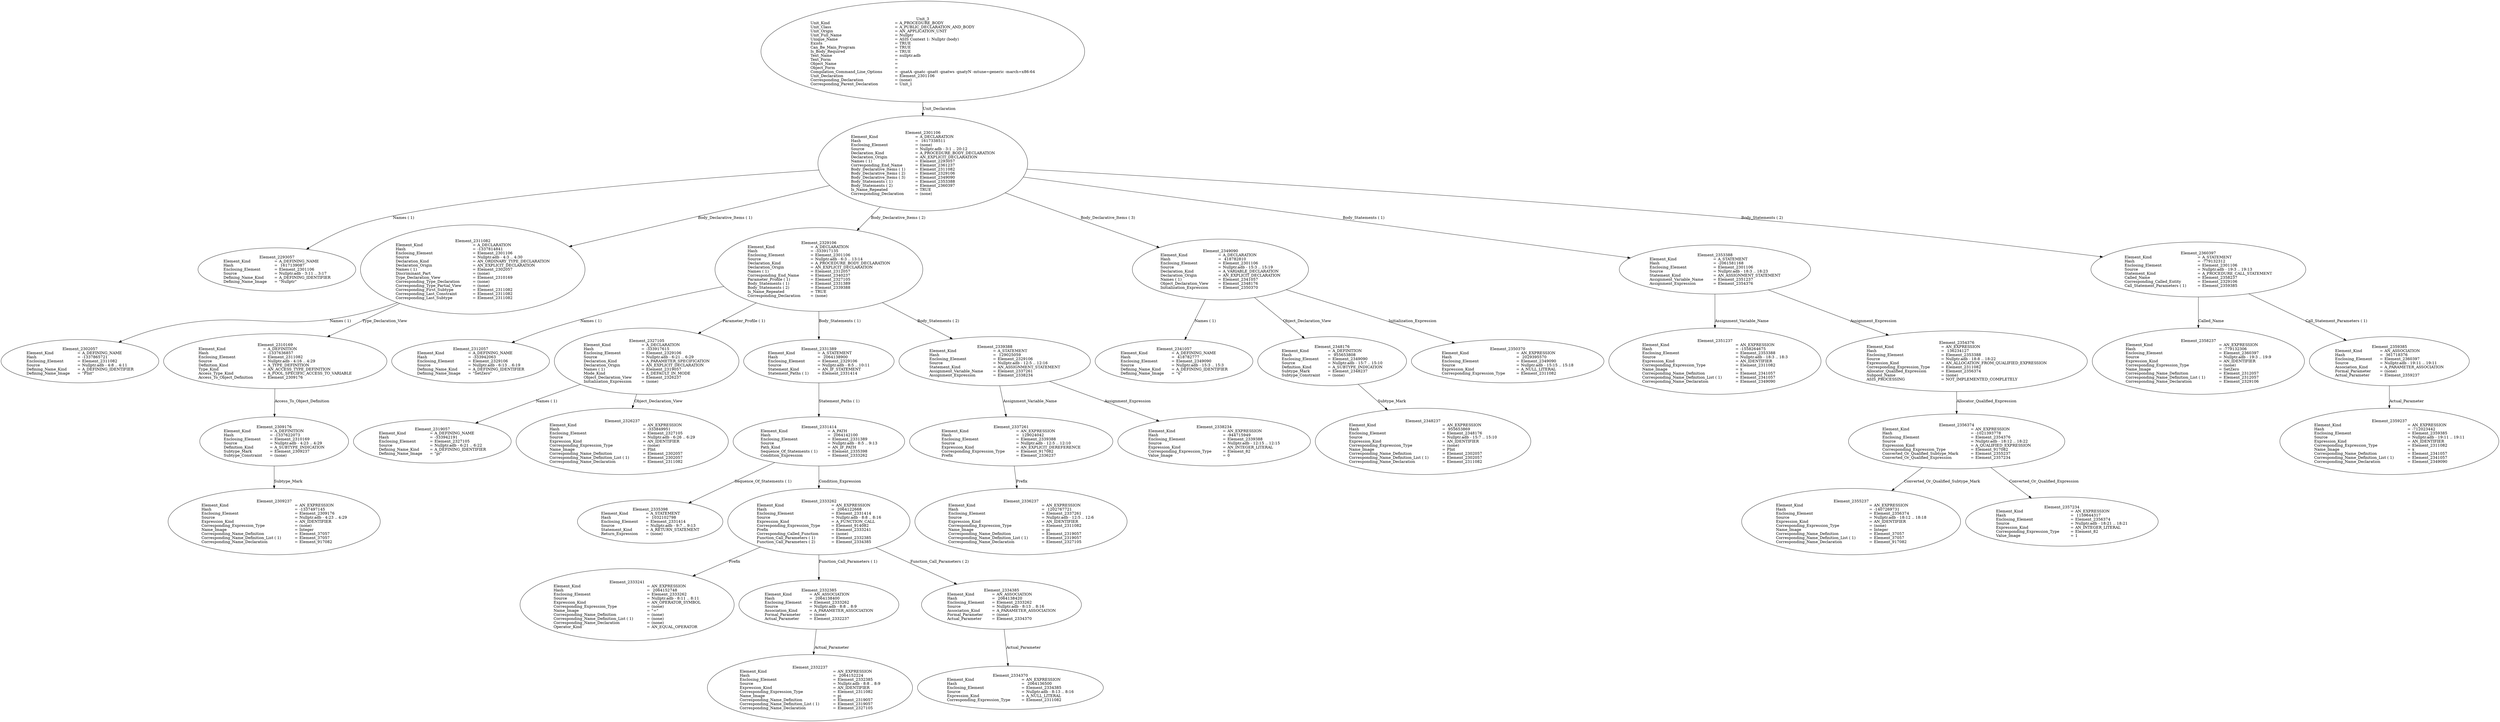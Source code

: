 digraph "nullptr.adt" {
  Unit_3 -> Element_2301106
      [ label=Unit_Declaration ];
  Unit_3
      [ label=<<TABLE BORDER="0" CELLBORDER="0" CELLSPACING="0" CELLPADDING="0"> 
          <TR><TD COLSPAN="3">Unit_3</TD></TR>
          <TR><TD ALIGN="LEFT">Unit_Kind   </TD><TD> = </TD><TD ALIGN="LEFT">A_PROCEDURE_BODY</TD></TR>
          <TR><TD ALIGN="LEFT">Unit_Class   </TD><TD> = </TD><TD ALIGN="LEFT">A_PUBLIC_DECLARATION_AND_BODY</TD></TR>
          <TR><TD ALIGN="LEFT">Unit_Origin   </TD><TD> = </TD><TD ALIGN="LEFT">AN_APPLICATION_UNIT</TD></TR>
          <TR><TD ALIGN="LEFT">Unit_Full_Name    </TD><TD> = </TD><TD ALIGN="LEFT">Nullptr</TD></TR>
          <TR><TD ALIGN="LEFT">Unique_Name   </TD><TD> = </TD><TD ALIGN="LEFT">ASIS Context 1: Nullptr (body)</TD></TR>
          <TR><TD ALIGN="LEFT">Exists  </TD><TD> = </TD><TD ALIGN="LEFT">TRUE</TD></TR>
          <TR><TD ALIGN="LEFT">Can_Be_Main_Program     </TD><TD> = </TD><TD ALIGN="LEFT">TRUE</TD></TR>
          <TR><TD ALIGN="LEFT">Is_Body_Required     </TD><TD> = </TD><TD ALIGN="LEFT">TRUE</TD></TR>
          <TR><TD ALIGN="LEFT">Text_Name   </TD><TD> = </TD><TD ALIGN="LEFT">nullptr.adb</TD></TR>
          <TR><TD ALIGN="LEFT">Text_Form   </TD><TD> = </TD><TD ALIGN="LEFT"></TD></TR>
          <TR><TD ALIGN="LEFT">Object_Name   </TD><TD> = </TD><TD ALIGN="LEFT"></TD></TR>
          <TR><TD ALIGN="LEFT">Object_Form   </TD><TD> = </TD><TD ALIGN="LEFT"></TD></TR>
          <TR><TD ALIGN="LEFT">Compilation_Command_Line_Options         </TD><TD> = </TD><TD ALIGN="LEFT">-gnatA -gnatc -gnatt -gnatws -gnatyN -mtune=generic -march=x86-64</TD></TR>
          <TR><TD ALIGN="LEFT">Unit_Declaration     </TD><TD> = </TD><TD ALIGN="LEFT">Element_2301106</TD></TR>
          <TR><TD ALIGN="LEFT">Corresponding_Declaration       </TD><TD> = </TD><TD ALIGN="LEFT">(none)</TD></TR>
          <TR><TD ALIGN="LEFT">Corresponding_Parent_Declaration         </TD><TD> = </TD><TD ALIGN="LEFT">Unit_1</TD></TR>
          </TABLE>> ];
  Element_2301106 -> Element_2293057
      [ label="Names ( 1)" ];
  Element_2301106 -> Element_2311082
      [ label="Body_Declarative_Items ( 1)" ];
  Element_2301106 -> Element_2329106
      [ label="Body_Declarative_Items ( 2)" ];
  Element_2301106 -> Element_2349090
      [ label="Body_Declarative_Items ( 3)" ];
  Element_2301106 -> Element_2353388
      [ label="Body_Statements ( 1)" ];
  Element_2301106 -> Element_2360397
      [ label="Body_Statements ( 2)" ];
  Element_2301106
      [ label=<<TABLE BORDER="0" CELLBORDER="0" CELLSPACING="0" CELLPADDING="0"> 
          <TR><TD COLSPAN="3">Element_2301106</TD></TR>
          <TR><TD ALIGN="LEFT">Element_Kind    </TD><TD> = </TD><TD ALIGN="LEFT">A_DECLARATION</TD></TR>
          <TR><TD ALIGN="LEFT">Hash  </TD><TD> = </TD><TD ALIGN="LEFT"> 1617338511</TD></TR>
          <TR><TD ALIGN="LEFT">Enclosing_Element     </TD><TD> = </TD><TD ALIGN="LEFT">(none)</TD></TR>
          <TR><TD ALIGN="LEFT">Source  </TD><TD> = </TD><TD ALIGN="LEFT">Nullptr.adb - 3:1 .. 20:12</TD></TR>
          <TR><TD ALIGN="LEFT">Declaration_Kind     </TD><TD> = </TD><TD ALIGN="LEFT">A_PROCEDURE_BODY_DECLARATION</TD></TR>
          <TR><TD ALIGN="LEFT">Declaration_Origin     </TD><TD> = </TD><TD ALIGN="LEFT">AN_EXPLICIT_DECLARATION</TD></TR>
          <TR><TD ALIGN="LEFT">Names ( 1)   </TD><TD> = </TD><TD ALIGN="LEFT">Element_2293057</TD></TR>
          <TR><TD ALIGN="LEFT">Corresponding_End_Name      </TD><TD> = </TD><TD ALIGN="LEFT">Element_2361237</TD></TR>
          <TR><TD ALIGN="LEFT">Body_Declarative_Items ( 1)       </TD><TD> = </TD><TD ALIGN="LEFT">Element_2311082</TD></TR>
          <TR><TD ALIGN="LEFT">Body_Declarative_Items ( 2)       </TD><TD> = </TD><TD ALIGN="LEFT">Element_2329106</TD></TR>
          <TR><TD ALIGN="LEFT">Body_Declarative_Items ( 3)       </TD><TD> = </TD><TD ALIGN="LEFT">Element_2349090</TD></TR>
          <TR><TD ALIGN="LEFT">Body_Statements ( 1)      </TD><TD> = </TD><TD ALIGN="LEFT">Element_2353388</TD></TR>
          <TR><TD ALIGN="LEFT">Body_Statements ( 2)      </TD><TD> = </TD><TD ALIGN="LEFT">Element_2360397</TD></TR>
          <TR><TD ALIGN="LEFT">Is_Name_Repeated     </TD><TD> = </TD><TD ALIGN="LEFT">TRUE</TD></TR>
          <TR><TD ALIGN="LEFT">Corresponding_Declaration       </TD><TD> = </TD><TD ALIGN="LEFT">(none)</TD></TR>
          </TABLE>> ];
  Element_2293057
      [ label=<<TABLE BORDER="0" CELLBORDER="0" CELLSPACING="0" CELLPADDING="0"> 
          <TR><TD COLSPAN="3">Element_2293057</TD></TR>
          <TR><TD ALIGN="LEFT">Element_Kind    </TD><TD> = </TD><TD ALIGN="LEFT">A_DEFINING_NAME</TD></TR>
          <TR><TD ALIGN="LEFT">Hash  </TD><TD> = </TD><TD ALIGN="LEFT"> 1617139087</TD></TR>
          <TR><TD ALIGN="LEFT">Enclosing_Element     </TD><TD> = </TD><TD ALIGN="LEFT">Element_2301106</TD></TR>
          <TR><TD ALIGN="LEFT">Source  </TD><TD> = </TD><TD ALIGN="LEFT">Nullptr.adb - 3:11 .. 3:17</TD></TR>
          <TR><TD ALIGN="LEFT">Defining_Name_Kind     </TD><TD> = </TD><TD ALIGN="LEFT">A_DEFINING_IDENTIFIER</TD></TR>
          <TR><TD ALIGN="LEFT">Defining_Name_Image     </TD><TD> = </TD><TD ALIGN="LEFT">"Nullptr"</TD></TR>
          </TABLE>> ];
  Element_2311082 -> Element_2302057
      [ label="Names ( 1)" ];
  Element_2311082 -> Element_2310169
      [ label=Type_Declaration_View ];
  Element_2311082
      [ label=<<TABLE BORDER="0" CELLBORDER="0" CELLSPACING="0" CELLPADDING="0"> 
          <TR><TD COLSPAN="3">Element_2311082</TD></TR>
          <TR><TD ALIGN="LEFT">Element_Kind    </TD><TD> = </TD><TD ALIGN="LEFT">A_DECLARATION</TD></TR>
          <TR><TD ALIGN="LEFT">Hash  </TD><TD> = </TD><TD ALIGN="LEFT">-1337814841</TD></TR>
          <TR><TD ALIGN="LEFT">Enclosing_Element     </TD><TD> = </TD><TD ALIGN="LEFT">Element_2301106</TD></TR>
          <TR><TD ALIGN="LEFT">Source  </TD><TD> = </TD><TD ALIGN="LEFT">Nullptr.adb - 4:3 .. 4:30</TD></TR>
          <TR><TD ALIGN="LEFT">Declaration_Kind     </TD><TD> = </TD><TD ALIGN="LEFT">AN_ORDINARY_TYPE_DECLARATION</TD></TR>
          <TR><TD ALIGN="LEFT">Declaration_Origin     </TD><TD> = </TD><TD ALIGN="LEFT">AN_EXPLICIT_DECLARATION</TD></TR>
          <TR><TD ALIGN="LEFT">Names ( 1)   </TD><TD> = </TD><TD ALIGN="LEFT">Element_2302057</TD></TR>
          <TR><TD ALIGN="LEFT">Discriminant_Part     </TD><TD> = </TD><TD ALIGN="LEFT">(none)</TD></TR>
          <TR><TD ALIGN="LEFT">Type_Declaration_View      </TD><TD> = </TD><TD ALIGN="LEFT">Element_2310169</TD></TR>
          <TR><TD ALIGN="LEFT">Corresponding_Type_Declaration        </TD><TD> = </TD><TD ALIGN="LEFT">(none)</TD></TR>
          <TR><TD ALIGN="LEFT">Corresponding_Type_Partial_View        </TD><TD> = </TD><TD ALIGN="LEFT">(none)</TD></TR>
          <TR><TD ALIGN="LEFT">Corresponding_First_Subtype       </TD><TD> = </TD><TD ALIGN="LEFT">Element_2311082</TD></TR>
          <TR><TD ALIGN="LEFT">Corresponding_Last_Constraint        </TD><TD> = </TD><TD ALIGN="LEFT">Element_2311082</TD></TR>
          <TR><TD ALIGN="LEFT">Corresponding_Last_Subtype       </TD><TD> = </TD><TD ALIGN="LEFT">Element_2311082</TD></TR>
          </TABLE>> ];
  Element_2302057
      [ label=<<TABLE BORDER="0" CELLBORDER="0" CELLSPACING="0" CELLPADDING="0"> 
          <TR><TD COLSPAN="3">Element_2302057</TD></TR>
          <TR><TD ALIGN="LEFT">Element_Kind    </TD><TD> = </TD><TD ALIGN="LEFT">A_DEFINING_NAME</TD></TR>
          <TR><TD ALIGN="LEFT">Hash  </TD><TD> = </TD><TD ALIGN="LEFT">-1337865721</TD></TR>
          <TR><TD ALIGN="LEFT">Enclosing_Element     </TD><TD> = </TD><TD ALIGN="LEFT">Element_2311082</TD></TR>
          <TR><TD ALIGN="LEFT">Source  </TD><TD> = </TD><TD ALIGN="LEFT">Nullptr.adb - 4:8 .. 4:11</TD></TR>
          <TR><TD ALIGN="LEFT">Defining_Name_Kind     </TD><TD> = </TD><TD ALIGN="LEFT">A_DEFINING_IDENTIFIER</TD></TR>
          <TR><TD ALIGN="LEFT">Defining_Name_Image     </TD><TD> = </TD><TD ALIGN="LEFT">"PInt"</TD></TR>
          </TABLE>> ];
  Element_2310169 -> Element_2309176
      [ label=Access_To_Object_Definition ];
  Element_2310169
      [ label=<<TABLE BORDER="0" CELLBORDER="0" CELLSPACING="0" CELLPADDING="0"> 
          <TR><TD COLSPAN="3">Element_2310169</TD></TR>
          <TR><TD ALIGN="LEFT">Element_Kind    </TD><TD> = </TD><TD ALIGN="LEFT">A_DEFINITION</TD></TR>
          <TR><TD ALIGN="LEFT">Hash  </TD><TD> = </TD><TD ALIGN="LEFT">-1337636857</TD></TR>
          <TR><TD ALIGN="LEFT">Enclosing_Element     </TD><TD> = </TD><TD ALIGN="LEFT">Element_2311082</TD></TR>
          <TR><TD ALIGN="LEFT">Source  </TD><TD> = </TD><TD ALIGN="LEFT">Nullptr.adb - 4:16 .. 4:29</TD></TR>
          <TR><TD ALIGN="LEFT">Definition_Kind    </TD><TD> = </TD><TD ALIGN="LEFT">A_TYPE_DEFINITION</TD></TR>
          <TR><TD ALIGN="LEFT">Type_Kind   </TD><TD> = </TD><TD ALIGN="LEFT">AN_ACCESS_TYPE_DEFINITION</TD></TR>
          <TR><TD ALIGN="LEFT">Access_Type_Kind     </TD><TD> = </TD><TD ALIGN="LEFT">A_POOL_SPECIFIC_ACCESS_TO_VARIABLE</TD></TR>
          <TR><TD ALIGN="LEFT">Access_To_Object_Definition       </TD><TD> = </TD><TD ALIGN="LEFT">Element_2309176</TD></TR>
          </TABLE>> ];
  Element_2309176 -> Element_2309237
      [ label=Subtype_Mark ];
  Element_2309176
      [ label=<<TABLE BORDER="0" CELLBORDER="0" CELLSPACING="0" CELLPADDING="0"> 
          <TR><TD COLSPAN="3">Element_2309176</TD></TR>
          <TR><TD ALIGN="LEFT">Element_Kind    </TD><TD> = </TD><TD ALIGN="LEFT">A_DEFINITION</TD></TR>
          <TR><TD ALIGN="LEFT">Hash  </TD><TD> = </TD><TD ALIGN="LEFT">-1337622073</TD></TR>
          <TR><TD ALIGN="LEFT">Enclosing_Element     </TD><TD> = </TD><TD ALIGN="LEFT">Element_2310169</TD></TR>
          <TR><TD ALIGN="LEFT">Source  </TD><TD> = </TD><TD ALIGN="LEFT">Nullptr.adb - 4:23 .. 4:29</TD></TR>
          <TR><TD ALIGN="LEFT">Definition_Kind    </TD><TD> = </TD><TD ALIGN="LEFT">A_SUBTYPE_INDICATION</TD></TR>
          <TR><TD ALIGN="LEFT">Subtype_Mark    </TD><TD> = </TD><TD ALIGN="LEFT">Element_2309237</TD></TR>
          <TR><TD ALIGN="LEFT">Subtype_Constraint     </TD><TD> = </TD><TD ALIGN="LEFT">(none)</TD></TR>
          </TABLE>> ];
  Element_2309237
      [ label=<<TABLE BORDER="0" CELLBORDER="0" CELLSPACING="0" CELLPADDING="0"> 
          <TR><TD COLSPAN="3">Element_2309237</TD></TR>
          <TR><TD ALIGN="LEFT">Element_Kind    </TD><TD> = </TD><TD ALIGN="LEFT">AN_EXPRESSION</TD></TR>
          <TR><TD ALIGN="LEFT">Hash  </TD><TD> = </TD><TD ALIGN="LEFT">-1337497145</TD></TR>
          <TR><TD ALIGN="LEFT">Enclosing_Element     </TD><TD> = </TD><TD ALIGN="LEFT">Element_2309176</TD></TR>
          <TR><TD ALIGN="LEFT">Source  </TD><TD> = </TD><TD ALIGN="LEFT">Nullptr.adb - 4:23 .. 4:29</TD></TR>
          <TR><TD ALIGN="LEFT">Expression_Kind    </TD><TD> = </TD><TD ALIGN="LEFT">AN_IDENTIFIER</TD></TR>
          <TR><TD ALIGN="LEFT">Corresponding_Expression_Type        </TD><TD> = </TD><TD ALIGN="LEFT">(none)</TD></TR>
          <TR><TD ALIGN="LEFT">Name_Image   </TD><TD> = </TD><TD ALIGN="LEFT">Integer</TD></TR>
          <TR><TD ALIGN="LEFT">Corresponding_Name_Definition        </TD><TD> = </TD><TD ALIGN="LEFT">Element_37057</TD></TR>
          <TR><TD ALIGN="LEFT">Corresponding_Name_Definition_List ( 1)          </TD><TD> = </TD><TD ALIGN="LEFT">Element_37057</TD></TR>
          <TR><TD ALIGN="LEFT">Corresponding_Name_Declaration        </TD><TD> = </TD><TD ALIGN="LEFT">Element_917082</TD></TR>
          </TABLE>> ];
  Element_2329106 -> Element_2312057
      [ label="Names ( 1)" ];
  Element_2329106 -> Element_2327105
      [ label="Parameter_Profile ( 1)" ];
  Element_2329106 -> Element_2331389
      [ label="Body_Statements ( 1)" ];
  Element_2329106 -> Element_2339388
      [ label="Body_Statements ( 2)" ];
  Element_2329106
      [ label=<<TABLE BORDER="0" CELLBORDER="0" CELLSPACING="0" CELLPADDING="0"> 
          <TR><TD COLSPAN="3">Element_2329106</TD></TR>
          <TR><TD ALIGN="LEFT">Element_Kind    </TD><TD> = </TD><TD ALIGN="LEFT">A_DECLARATION</TD></TR>
          <TR><TD ALIGN="LEFT">Hash  </TD><TD> = </TD><TD ALIGN="LEFT">-333917135</TD></TR>
          <TR><TD ALIGN="LEFT">Enclosing_Element     </TD><TD> = </TD><TD ALIGN="LEFT">Element_2301106</TD></TR>
          <TR><TD ALIGN="LEFT">Source  </TD><TD> = </TD><TD ALIGN="LEFT">Nullptr.adb - 6:3 .. 13:14</TD></TR>
          <TR><TD ALIGN="LEFT">Declaration_Kind     </TD><TD> = </TD><TD ALIGN="LEFT">A_PROCEDURE_BODY_DECLARATION</TD></TR>
          <TR><TD ALIGN="LEFT">Declaration_Origin     </TD><TD> = </TD><TD ALIGN="LEFT">AN_EXPLICIT_DECLARATION</TD></TR>
          <TR><TD ALIGN="LEFT">Names ( 1)   </TD><TD> = </TD><TD ALIGN="LEFT">Element_2312057</TD></TR>
          <TR><TD ALIGN="LEFT">Corresponding_End_Name      </TD><TD> = </TD><TD ALIGN="LEFT">Element_2340237</TD></TR>
          <TR><TD ALIGN="LEFT">Parameter_Profile ( 1)      </TD><TD> = </TD><TD ALIGN="LEFT">Element_2327105</TD></TR>
          <TR><TD ALIGN="LEFT">Body_Statements ( 1)      </TD><TD> = </TD><TD ALIGN="LEFT">Element_2331389</TD></TR>
          <TR><TD ALIGN="LEFT">Body_Statements ( 2)      </TD><TD> = </TD><TD ALIGN="LEFT">Element_2339388</TD></TR>
          <TR><TD ALIGN="LEFT">Is_Name_Repeated     </TD><TD> = </TD><TD ALIGN="LEFT">TRUE</TD></TR>
          <TR><TD ALIGN="LEFT">Corresponding_Declaration       </TD><TD> = </TD><TD ALIGN="LEFT">(none)</TD></TR>
          </TABLE>> ];
  Element_2312057
      [ label=<<TABLE BORDER="0" CELLBORDER="0" CELLSPACING="0" CELLPADDING="0"> 
          <TR><TD COLSPAN="3">Element_2312057</TD></TR>
          <TR><TD ALIGN="LEFT">Element_Kind    </TD><TD> = </TD><TD ALIGN="LEFT">A_DEFINING_NAME</TD></TR>
          <TR><TD ALIGN="LEFT">Hash  </TD><TD> = </TD><TD ALIGN="LEFT">-333942063</TD></TR>
          <TR><TD ALIGN="LEFT">Enclosing_Element     </TD><TD> = </TD><TD ALIGN="LEFT">Element_2329106</TD></TR>
          <TR><TD ALIGN="LEFT">Source  </TD><TD> = </TD><TD ALIGN="LEFT">Nullptr.adb - 6:13 .. 6:19</TD></TR>
          <TR><TD ALIGN="LEFT">Defining_Name_Kind     </TD><TD> = </TD><TD ALIGN="LEFT">A_DEFINING_IDENTIFIER</TD></TR>
          <TR><TD ALIGN="LEFT">Defining_Name_Image     </TD><TD> = </TD><TD ALIGN="LEFT">"SetZero"</TD></TR>
          </TABLE>> ];
  Element_2327105 -> Element_2319057
      [ label="Names ( 1)" ];
  Element_2327105 -> Element_2326237
      [ label=Object_Declaration_View ];
  Element_2327105
      [ label=<<TABLE BORDER="0" CELLBORDER="0" CELLSPACING="0" CELLPADDING="0"> 
          <TR><TD COLSPAN="3">Element_2327105</TD></TR>
          <TR><TD ALIGN="LEFT">Element_Kind    </TD><TD> = </TD><TD ALIGN="LEFT">A_DECLARATION</TD></TR>
          <TR><TD ALIGN="LEFT">Hash  </TD><TD> = </TD><TD ALIGN="LEFT">-333917615</TD></TR>
          <TR><TD ALIGN="LEFT">Enclosing_Element     </TD><TD> = </TD><TD ALIGN="LEFT">Element_2329106</TD></TR>
          <TR><TD ALIGN="LEFT">Source  </TD><TD> = </TD><TD ALIGN="LEFT">Nullptr.adb - 6:21 .. 6:29</TD></TR>
          <TR><TD ALIGN="LEFT">Declaration_Kind     </TD><TD> = </TD><TD ALIGN="LEFT">A_PARAMETER_SPECIFICATION</TD></TR>
          <TR><TD ALIGN="LEFT">Declaration_Origin     </TD><TD> = </TD><TD ALIGN="LEFT">AN_EXPLICIT_DECLARATION</TD></TR>
          <TR><TD ALIGN="LEFT">Names ( 1)   </TD><TD> = </TD><TD ALIGN="LEFT">Element_2319057</TD></TR>
          <TR><TD ALIGN="LEFT">Mode_Kind   </TD><TD> = </TD><TD ALIGN="LEFT">A_DEFAULT_IN_MODE</TD></TR>
          <TR><TD ALIGN="LEFT">Object_Declaration_View      </TD><TD> = </TD><TD ALIGN="LEFT">Element_2326237</TD></TR>
          <TR><TD ALIGN="LEFT">Initialization_Expression       </TD><TD> = </TD><TD ALIGN="LEFT">(none)</TD></TR>
          </TABLE>> ];
  Element_2319057
      [ label=<<TABLE BORDER="0" CELLBORDER="0" CELLSPACING="0" CELLPADDING="0"> 
          <TR><TD COLSPAN="3">Element_2319057</TD></TR>
          <TR><TD ALIGN="LEFT">Element_Kind    </TD><TD> = </TD><TD ALIGN="LEFT">A_DEFINING_NAME</TD></TR>
          <TR><TD ALIGN="LEFT">Hash  </TD><TD> = </TD><TD ALIGN="LEFT">-333942191</TD></TR>
          <TR><TD ALIGN="LEFT">Enclosing_Element     </TD><TD> = </TD><TD ALIGN="LEFT">Element_2327105</TD></TR>
          <TR><TD ALIGN="LEFT">Source  </TD><TD> = </TD><TD ALIGN="LEFT">Nullptr.adb - 6:21 .. 6:22</TD></TR>
          <TR><TD ALIGN="LEFT">Defining_Name_Kind     </TD><TD> = </TD><TD ALIGN="LEFT">A_DEFINING_IDENTIFIER</TD></TR>
          <TR><TD ALIGN="LEFT">Defining_Name_Image     </TD><TD> = </TD><TD ALIGN="LEFT">"pi"</TD></TR>
          </TABLE>> ];
  Element_2326237
      [ label=<<TABLE BORDER="0" CELLBORDER="0" CELLSPACING="0" CELLPADDING="0"> 
          <TR><TD COLSPAN="3">Element_2326237</TD></TR>
          <TR><TD ALIGN="LEFT">Element_Kind    </TD><TD> = </TD><TD ALIGN="LEFT">AN_EXPRESSION</TD></TR>
          <TR><TD ALIGN="LEFT">Hash  </TD><TD> = </TD><TD ALIGN="LEFT">-333849951</TD></TR>
          <TR><TD ALIGN="LEFT">Enclosing_Element     </TD><TD> = </TD><TD ALIGN="LEFT">Element_2327105</TD></TR>
          <TR><TD ALIGN="LEFT">Source  </TD><TD> = </TD><TD ALIGN="LEFT">Nullptr.adb - 6:26 .. 6:29</TD></TR>
          <TR><TD ALIGN="LEFT">Expression_Kind    </TD><TD> = </TD><TD ALIGN="LEFT">AN_IDENTIFIER</TD></TR>
          <TR><TD ALIGN="LEFT">Corresponding_Expression_Type        </TD><TD> = </TD><TD ALIGN="LEFT">(none)</TD></TR>
          <TR><TD ALIGN="LEFT">Name_Image   </TD><TD> = </TD><TD ALIGN="LEFT">PInt</TD></TR>
          <TR><TD ALIGN="LEFT">Corresponding_Name_Definition        </TD><TD> = </TD><TD ALIGN="LEFT">Element_2302057</TD></TR>
          <TR><TD ALIGN="LEFT">Corresponding_Name_Definition_List ( 1)          </TD><TD> = </TD><TD ALIGN="LEFT">Element_2302057</TD></TR>
          <TR><TD ALIGN="LEFT">Corresponding_Name_Declaration        </TD><TD> = </TD><TD ALIGN="LEFT">Element_2311082</TD></TR>
          </TABLE>> ];
  Element_2331389 -> Element_2331414
      [ label="Statement_Paths ( 1)" ];
  Element_2331389
      [ label=<<TABLE BORDER="0" CELLBORDER="0" CELLSPACING="0" CELLPADDING="0"> 
          <TR><TD COLSPAN="3">Element_2331389</TD></TR>
          <TR><TD ALIGN="LEFT">Element_Kind    </TD><TD> = </TD><TD ALIGN="LEFT">A_STATEMENT</TD></TR>
          <TR><TD ALIGN="LEFT">Hash  </TD><TD> = </TD><TD ALIGN="LEFT"> 2064138900</TD></TR>
          <TR><TD ALIGN="LEFT">Enclosing_Element     </TD><TD> = </TD><TD ALIGN="LEFT">Element_2329106</TD></TR>
          <TR><TD ALIGN="LEFT">Source  </TD><TD> = </TD><TD ALIGN="LEFT">Nullptr.adb - 8:5 .. 10:11</TD></TR>
          <TR><TD ALIGN="LEFT">Statement_Kind    </TD><TD> = </TD><TD ALIGN="LEFT">AN_IF_STATEMENT</TD></TR>
          <TR><TD ALIGN="LEFT">Statement_Paths ( 1)      </TD><TD> = </TD><TD ALIGN="LEFT">Element_2331414</TD></TR>
          </TABLE>> ];
  Element_2331414 -> Element_2335398
      [ label="Sequence_Of_Statements ( 1)" ];
  Element_2331414 -> Element_2333262
      [ label=Condition_Expression ];
  Element_2331414
      [ label=<<TABLE BORDER="0" CELLBORDER="0" CELLSPACING="0" CELLPADDING="0"> 
          <TR><TD COLSPAN="3">Element_2331414</TD></TR>
          <TR><TD ALIGN="LEFT">Element_Kind    </TD><TD> = </TD><TD ALIGN="LEFT">A_PATH</TD></TR>
          <TR><TD ALIGN="LEFT">Hash  </TD><TD> = </TD><TD ALIGN="LEFT"> 2064142100</TD></TR>
          <TR><TD ALIGN="LEFT">Enclosing_Element     </TD><TD> = </TD><TD ALIGN="LEFT">Element_2331389</TD></TR>
          <TR><TD ALIGN="LEFT">Source  </TD><TD> = </TD><TD ALIGN="LEFT">Nullptr.adb - 8:5 .. 9:13</TD></TR>
          <TR><TD ALIGN="LEFT">Path_Kind   </TD><TD> = </TD><TD ALIGN="LEFT">AN_IF_PATH</TD></TR>
          <TR><TD ALIGN="LEFT">Sequence_Of_Statements ( 1)       </TD><TD> = </TD><TD ALIGN="LEFT">Element_2335398</TD></TR>
          <TR><TD ALIGN="LEFT">Condition_Expression      </TD><TD> = </TD><TD ALIGN="LEFT">Element_2333262</TD></TR>
          </TABLE>> ];
  Element_2333262 -> Element_2333241
      [ label=Prefix ];
  Element_2333262 -> Element_2332385
      [ label="Function_Call_Parameters ( 1)" ];
  Element_2333262 -> Element_2334385
      [ label="Function_Call_Parameters ( 2)" ];
  Element_2333262
      [ label=<<TABLE BORDER="0" CELLBORDER="0" CELLSPACING="0" CELLPADDING="0"> 
          <TR><TD COLSPAN="3">Element_2333262</TD></TR>
          <TR><TD ALIGN="LEFT">Element_Kind    </TD><TD> = </TD><TD ALIGN="LEFT">AN_EXPRESSION</TD></TR>
          <TR><TD ALIGN="LEFT">Hash  </TD><TD> = </TD><TD ALIGN="LEFT"> 2064122668</TD></TR>
          <TR><TD ALIGN="LEFT">Enclosing_Element     </TD><TD> = </TD><TD ALIGN="LEFT">Element_2331414</TD></TR>
          <TR><TD ALIGN="LEFT">Source  </TD><TD> = </TD><TD ALIGN="LEFT">Nullptr.adb - 8:8 .. 8:16</TD></TR>
          <TR><TD ALIGN="LEFT">Expression_Kind    </TD><TD> = </TD><TD ALIGN="LEFT">A_FUNCTION_CALL</TD></TR>
          <TR><TD ALIGN="LEFT">Corresponding_Expression_Type        </TD><TD> = </TD><TD ALIGN="LEFT">Element_914082</TD></TR>
          <TR><TD ALIGN="LEFT">Prefix  </TD><TD> = </TD><TD ALIGN="LEFT">Element_2333241</TD></TR>
          <TR><TD ALIGN="LEFT">Corresponding_Called_Function        </TD><TD> = </TD><TD ALIGN="LEFT">(none)</TD></TR>
          <TR><TD ALIGN="LEFT">Function_Call_Parameters ( 1)        </TD><TD> = </TD><TD ALIGN="LEFT">Element_2332385</TD></TR>
          <TR><TD ALIGN="LEFT">Function_Call_Parameters ( 2)        </TD><TD> = </TD><TD ALIGN="LEFT">Element_2334385</TD></TR>
          </TABLE>> ];
  Element_2332385 -> Element_2332237
      [ label=Actual_Parameter ];
  Element_2332385
      [ label=<<TABLE BORDER="0" CELLBORDER="0" CELLSPACING="0" CELLPADDING="0"> 
          <TR><TD COLSPAN="3">Element_2332385</TD></TR>
          <TR><TD ALIGN="LEFT">Element_Kind    </TD><TD> = </TD><TD ALIGN="LEFT">AN_ASSOCIATION</TD></TR>
          <TR><TD ALIGN="LEFT">Hash  </TD><TD> = </TD><TD ALIGN="LEFT"> 2064138400</TD></TR>
          <TR><TD ALIGN="LEFT">Enclosing_Element     </TD><TD> = </TD><TD ALIGN="LEFT">Element_2333262</TD></TR>
          <TR><TD ALIGN="LEFT">Source  </TD><TD> = </TD><TD ALIGN="LEFT">Nullptr.adb - 8:8 .. 8:9</TD></TR>
          <TR><TD ALIGN="LEFT">Association_Kind     </TD><TD> = </TD><TD ALIGN="LEFT">A_PARAMETER_ASSOCIATION</TD></TR>
          <TR><TD ALIGN="LEFT">Formal_Parameter     </TD><TD> = </TD><TD ALIGN="LEFT">(none)</TD></TR>
          <TR><TD ALIGN="LEFT">Actual_Parameter     </TD><TD> = </TD><TD ALIGN="LEFT">Element_2332237</TD></TR>
          </TABLE>> ];
  Element_2332237
      [ label=<<TABLE BORDER="0" CELLBORDER="0" CELLSPACING="0" CELLPADDING="0"> 
          <TR><TD COLSPAN="3">Element_2332237</TD></TR>
          <TR><TD ALIGN="LEFT">Element_Kind    </TD><TD> = </TD><TD ALIGN="LEFT">AN_EXPRESSION</TD></TR>
          <TR><TD ALIGN="LEFT">Hash  </TD><TD> = </TD><TD ALIGN="LEFT"> 2064152224</TD></TR>
          <TR><TD ALIGN="LEFT">Enclosing_Element     </TD><TD> = </TD><TD ALIGN="LEFT">Element_2332385</TD></TR>
          <TR><TD ALIGN="LEFT">Source  </TD><TD> = </TD><TD ALIGN="LEFT">Nullptr.adb - 8:8 .. 8:9</TD></TR>
          <TR><TD ALIGN="LEFT">Expression_Kind    </TD><TD> = </TD><TD ALIGN="LEFT">AN_IDENTIFIER</TD></TR>
          <TR><TD ALIGN="LEFT">Corresponding_Expression_Type        </TD><TD> = </TD><TD ALIGN="LEFT">Element_2311082</TD></TR>
          <TR><TD ALIGN="LEFT">Name_Image   </TD><TD> = </TD><TD ALIGN="LEFT">pi</TD></TR>
          <TR><TD ALIGN="LEFT">Corresponding_Name_Definition        </TD><TD> = </TD><TD ALIGN="LEFT">Element_2319057</TD></TR>
          <TR><TD ALIGN="LEFT">Corresponding_Name_Definition_List ( 1)          </TD><TD> = </TD><TD ALIGN="LEFT">Element_2319057</TD></TR>
          <TR><TD ALIGN="LEFT">Corresponding_Name_Declaration        </TD><TD> = </TD><TD ALIGN="LEFT">Element_2327105</TD></TR>
          </TABLE>> ];
  Element_2333241
      [ label=<<TABLE BORDER="0" CELLBORDER="0" CELLSPACING="0" CELLPADDING="0"> 
          <TR><TD COLSPAN="3">Element_2333241</TD></TR>
          <TR><TD ALIGN="LEFT">Element_Kind    </TD><TD> = </TD><TD ALIGN="LEFT">AN_EXPRESSION</TD></TR>
          <TR><TD ALIGN="LEFT">Hash  </TD><TD> = </TD><TD ALIGN="LEFT"> 2064152748</TD></TR>
          <TR><TD ALIGN="LEFT">Enclosing_Element     </TD><TD> = </TD><TD ALIGN="LEFT">Element_2333262</TD></TR>
          <TR><TD ALIGN="LEFT">Source  </TD><TD> = </TD><TD ALIGN="LEFT">Nullptr.adb - 8:11 .. 8:11</TD></TR>
          <TR><TD ALIGN="LEFT">Expression_Kind    </TD><TD> = </TD><TD ALIGN="LEFT">AN_OPERATOR_SYMBOL</TD></TR>
          <TR><TD ALIGN="LEFT">Corresponding_Expression_Type        </TD><TD> = </TD><TD ALIGN="LEFT">(none)</TD></TR>
          <TR><TD ALIGN="LEFT">Name_Image   </TD><TD> = </TD><TD ALIGN="LEFT">"="</TD></TR>
          <TR><TD ALIGN="LEFT">Corresponding_Name_Definition        </TD><TD> = </TD><TD ALIGN="LEFT">(none)</TD></TR>
          <TR><TD ALIGN="LEFT">Corresponding_Name_Definition_List ( 1)          </TD><TD> = </TD><TD ALIGN="LEFT">(none)</TD></TR>
          <TR><TD ALIGN="LEFT">Corresponding_Name_Declaration        </TD><TD> = </TD><TD ALIGN="LEFT">(none)</TD></TR>
          <TR><TD ALIGN="LEFT">Operator_Kind    </TD><TD> = </TD><TD ALIGN="LEFT">AN_EQUAL_OPERATOR</TD></TR>
          </TABLE>> ];
  Element_2334385 -> Element_2334370
      [ label=Actual_Parameter ];
  Element_2334385
      [ label=<<TABLE BORDER="0" CELLBORDER="0" CELLSPACING="0" CELLPADDING="0"> 
          <TR><TD COLSPAN="3">Element_2334385</TD></TR>
          <TR><TD ALIGN="LEFT">Element_Kind    </TD><TD> = </TD><TD ALIGN="LEFT">AN_ASSOCIATION</TD></TR>
          <TR><TD ALIGN="LEFT">Hash  </TD><TD> = </TD><TD ALIGN="LEFT"> 2064138420</TD></TR>
          <TR><TD ALIGN="LEFT">Enclosing_Element     </TD><TD> = </TD><TD ALIGN="LEFT">Element_2333262</TD></TR>
          <TR><TD ALIGN="LEFT">Source  </TD><TD> = </TD><TD ALIGN="LEFT">Nullptr.adb - 8:13 .. 8:16</TD></TR>
          <TR><TD ALIGN="LEFT">Association_Kind     </TD><TD> = </TD><TD ALIGN="LEFT">A_PARAMETER_ASSOCIATION</TD></TR>
          <TR><TD ALIGN="LEFT">Formal_Parameter     </TD><TD> = </TD><TD ALIGN="LEFT">(none)</TD></TR>
          <TR><TD ALIGN="LEFT">Actual_Parameter     </TD><TD> = </TD><TD ALIGN="LEFT">Element_2334370</TD></TR>
          </TABLE>> ];
  Element_2334370
      [ label=<<TABLE BORDER="0" CELLBORDER="0" CELLSPACING="0" CELLPADDING="0"> 
          <TR><TD COLSPAN="3">Element_2334370</TD></TR>
          <TR><TD ALIGN="LEFT">Element_Kind    </TD><TD> = </TD><TD ALIGN="LEFT">AN_EXPRESSION</TD></TR>
          <TR><TD ALIGN="LEFT">Hash  </TD><TD> = </TD><TD ALIGN="LEFT"> 2064136500</TD></TR>
          <TR><TD ALIGN="LEFT">Enclosing_Element     </TD><TD> = </TD><TD ALIGN="LEFT">Element_2334385</TD></TR>
          <TR><TD ALIGN="LEFT">Source  </TD><TD> = </TD><TD ALIGN="LEFT">Nullptr.adb - 8:13 .. 8:16</TD></TR>
          <TR><TD ALIGN="LEFT">Expression_Kind    </TD><TD> = </TD><TD ALIGN="LEFT">A_NULL_LITERAL</TD></TR>
          <TR><TD ALIGN="LEFT">Corresponding_Expression_Type        </TD><TD> = </TD><TD ALIGN="LEFT">Element_2311082</TD></TR>
          </TABLE>> ];
  Element_2335398
      [ label=<<TABLE BORDER="0" CELLBORDER="0" CELLSPACING="0" CELLPADDING="0"> 
          <TR><TD COLSPAN="3">Element_2335398</TD></TR>
          <TR><TD ALIGN="LEFT">Element_Kind    </TD><TD> = </TD><TD ALIGN="LEFT">A_STATEMENT</TD></TR>
          <TR><TD ALIGN="LEFT">Hash  </TD><TD> = </TD><TD ALIGN="LEFT"> 1032102798</TD></TR>
          <TR><TD ALIGN="LEFT">Enclosing_Element     </TD><TD> = </TD><TD ALIGN="LEFT">Element_2331414</TD></TR>
          <TR><TD ALIGN="LEFT">Source  </TD><TD> = </TD><TD ALIGN="LEFT">Nullptr.adb - 9:7 .. 9:13</TD></TR>
          <TR><TD ALIGN="LEFT">Statement_Kind    </TD><TD> = </TD><TD ALIGN="LEFT">A_RETURN_STATEMENT</TD></TR>
          <TR><TD ALIGN="LEFT">Return_Expression     </TD><TD> = </TD><TD ALIGN="LEFT">(none)</TD></TR>
          </TABLE>> ];
  Element_2339388 -> Element_2337261
      [ label=Assignment_Variable_Name ];
  Element_2339388 -> Element_2338234
      [ label=Assignment_Expression ];
  Element_2339388
      [ label=<<TABLE BORDER="0" CELLBORDER="0" CELLSPACING="0" CELLPADDING="0"> 
          <TR><TD COLSPAN="3">Element_2339388</TD></TR>
          <TR><TD ALIGN="LEFT">Element_Kind    </TD><TD> = </TD><TD ALIGN="LEFT">A_STATEMENT</TD></TR>
          <TR><TD ALIGN="LEFT">Hash  </TD><TD> = </TD><TD ALIGN="LEFT"> 129025059</TD></TR>
          <TR><TD ALIGN="LEFT">Enclosing_Element     </TD><TD> = </TD><TD ALIGN="LEFT">Element_2329106</TD></TR>
          <TR><TD ALIGN="LEFT">Source  </TD><TD> = </TD><TD ALIGN="LEFT">Nullptr.adb - 12:5 .. 12:16</TD></TR>
          <TR><TD ALIGN="LEFT">Statement_Kind    </TD><TD> = </TD><TD ALIGN="LEFT">AN_ASSIGNMENT_STATEMENT</TD></TR>
          <TR><TD ALIGN="LEFT">Assignment_Variable_Name       </TD><TD> = </TD><TD ALIGN="LEFT">Element_2337261</TD></TR>
          <TR><TD ALIGN="LEFT">Assignment_Expression      </TD><TD> = </TD><TD ALIGN="LEFT">Element_2338234</TD></TR>
          </TABLE>> ];
  Element_2337261 -> Element_2336237
      [ label=Prefix ];
  Element_2337261
      [ label=<<TABLE BORDER="0" CELLBORDER="0" CELLSPACING="0" CELLPADDING="0"> 
          <TR><TD COLSPAN="3">Element_2337261</TD></TR>
          <TR><TD ALIGN="LEFT">Element_Kind    </TD><TD> = </TD><TD ALIGN="LEFT">AN_EXPRESSION</TD></TR>
          <TR><TD ALIGN="LEFT">Hash  </TD><TD> = </TD><TD ALIGN="LEFT"> 129024042</TD></TR>
          <TR><TD ALIGN="LEFT">Enclosing_Element     </TD><TD> = </TD><TD ALIGN="LEFT">Element_2339388</TD></TR>
          <TR><TD ALIGN="LEFT">Source  </TD><TD> = </TD><TD ALIGN="LEFT">Nullptr.adb - 12:5 .. 12:10</TD></TR>
          <TR><TD ALIGN="LEFT">Expression_Kind    </TD><TD> = </TD><TD ALIGN="LEFT">AN_EXPLICIT_DEREFERENCE</TD></TR>
          <TR><TD ALIGN="LEFT">Corresponding_Expression_Type        </TD><TD> = </TD><TD ALIGN="LEFT">Element_917082</TD></TR>
          <TR><TD ALIGN="LEFT">Prefix  </TD><TD> = </TD><TD ALIGN="LEFT">Element_2336237</TD></TR>
          </TABLE>> ];
  Element_2336237
      [ label=<<TABLE BORDER="0" CELLBORDER="0" CELLSPACING="0" CELLPADDING="0"> 
          <TR><TD COLSPAN="3">Element_2336237</TD></TR>
          <TR><TD ALIGN="LEFT">Element_Kind    </TD><TD> = </TD><TD ALIGN="LEFT">AN_EXPRESSION</TD></TR>
          <TR><TD ALIGN="LEFT">Hash  </TD><TD> = </TD><TD ALIGN="LEFT"> 1202767721</TD></TR>
          <TR><TD ALIGN="LEFT">Enclosing_Element     </TD><TD> = </TD><TD ALIGN="LEFT">Element_2337261</TD></TR>
          <TR><TD ALIGN="LEFT">Source  </TD><TD> = </TD><TD ALIGN="LEFT">Nullptr.adb - 12:5 .. 12:6</TD></TR>
          <TR><TD ALIGN="LEFT">Expression_Kind    </TD><TD> = </TD><TD ALIGN="LEFT">AN_IDENTIFIER</TD></TR>
          <TR><TD ALIGN="LEFT">Corresponding_Expression_Type        </TD><TD> = </TD><TD ALIGN="LEFT">Element_2311082</TD></TR>
          <TR><TD ALIGN="LEFT">Name_Image   </TD><TD> = </TD><TD ALIGN="LEFT">pi</TD></TR>
          <TR><TD ALIGN="LEFT">Corresponding_Name_Definition        </TD><TD> = </TD><TD ALIGN="LEFT">Element_2319057</TD></TR>
          <TR><TD ALIGN="LEFT">Corresponding_Name_Definition_List ( 1)          </TD><TD> = </TD><TD ALIGN="LEFT">Element_2319057</TD></TR>
          <TR><TD ALIGN="LEFT">Corresponding_Name_Declaration        </TD><TD> = </TD><TD ALIGN="LEFT">Element_2327105</TD></TR>
          </TABLE>> ];
  Element_2338234
      [ label=<<TABLE BORDER="0" CELLBORDER="0" CELLSPACING="0" CELLPADDING="0"> 
          <TR><TD COLSPAN="3">Element_2338234</TD></TR>
          <TR><TD ALIGN="LEFT">Element_Kind    </TD><TD> = </TD><TD ALIGN="LEFT">AN_EXPRESSION</TD></TR>
          <TR><TD ALIGN="LEFT">Hash  </TD><TD> = </TD><TD ALIGN="LEFT">-944715949</TD></TR>
          <TR><TD ALIGN="LEFT">Enclosing_Element     </TD><TD> = </TD><TD ALIGN="LEFT">Element_2339388</TD></TR>
          <TR><TD ALIGN="LEFT">Source  </TD><TD> = </TD><TD ALIGN="LEFT">Nullptr.adb - 12:15 .. 12:15</TD></TR>
          <TR><TD ALIGN="LEFT">Expression_Kind    </TD><TD> = </TD><TD ALIGN="LEFT">AN_INTEGER_LITERAL</TD></TR>
          <TR><TD ALIGN="LEFT">Corresponding_Expression_Type        </TD><TD> = </TD><TD ALIGN="LEFT">Element_82</TD></TR>
          <TR><TD ALIGN="LEFT">Value_Image   </TD><TD> = </TD><TD ALIGN="LEFT">0</TD></TR>
          </TABLE>> ];
  Element_2349090 -> Element_2341057
      [ label="Names ( 1)" ];
  Element_2349090 -> Element_2348176
      [ label=Object_Declaration_View ];
  Element_2349090 -> Element_2350370
      [ label=Initialization_Expression ];
  Element_2349090
      [ label=<<TABLE BORDER="0" CELLBORDER="0" CELLSPACING="0" CELLPADDING="0"> 
          <TR><TD COLSPAN="3">Element_2349090</TD></TR>
          <TR><TD ALIGN="LEFT">Element_Kind    </TD><TD> = </TD><TD ALIGN="LEFT">A_DECLARATION</TD></TR>
          <TR><TD ALIGN="LEFT">Hash  </TD><TD> = </TD><TD ALIGN="LEFT"> 418782810</TD></TR>
          <TR><TD ALIGN="LEFT">Enclosing_Element     </TD><TD> = </TD><TD ALIGN="LEFT">Element_2301106</TD></TR>
          <TR><TD ALIGN="LEFT">Source  </TD><TD> = </TD><TD ALIGN="LEFT">Nullptr.adb - 15:3 .. 15:19</TD></TR>
          <TR><TD ALIGN="LEFT">Declaration_Kind     </TD><TD> = </TD><TD ALIGN="LEFT">A_VARIABLE_DECLARATION</TD></TR>
          <TR><TD ALIGN="LEFT">Declaration_Origin     </TD><TD> = </TD><TD ALIGN="LEFT">AN_EXPLICIT_DECLARATION</TD></TR>
          <TR><TD ALIGN="LEFT">Names ( 1)   </TD><TD> = </TD><TD ALIGN="LEFT">Element_2341057</TD></TR>
          <TR><TD ALIGN="LEFT">Object_Declaration_View      </TD><TD> = </TD><TD ALIGN="LEFT">Element_2348176</TD></TR>
          <TR><TD ALIGN="LEFT">Initialization_Expression       </TD><TD> = </TD><TD ALIGN="LEFT">Element_2350370</TD></TR>
          </TABLE>> ];
  Element_2341057
      [ label=<<TABLE BORDER="0" CELLBORDER="0" CELLSPACING="0" CELLPADDING="0"> 
          <TR><TD COLSPAN="3">Element_2341057</TD></TR>
          <TR><TD ALIGN="LEFT">Element_Kind    </TD><TD> = </TD><TD ALIGN="LEFT">A_DEFINING_NAME</TD></TR>
          <TR><TD ALIGN="LEFT">Hash  </TD><TD> = </TD><TD ALIGN="LEFT"> 418782777</TD></TR>
          <TR><TD ALIGN="LEFT">Enclosing_Element     </TD><TD> = </TD><TD ALIGN="LEFT">Element_2349090</TD></TR>
          <TR><TD ALIGN="LEFT">Source  </TD><TD> = </TD><TD ALIGN="LEFT">Nullptr.adb - 15:3 .. 15:3</TD></TR>
          <TR><TD ALIGN="LEFT">Defining_Name_Kind     </TD><TD> = </TD><TD ALIGN="LEFT">A_DEFINING_IDENTIFIER</TD></TR>
          <TR><TD ALIGN="LEFT">Defining_Name_Image     </TD><TD> = </TD><TD ALIGN="LEFT">"x"</TD></TR>
          </TABLE>> ];
  Element_2348176 -> Element_2348237
      [ label=Subtype_Mark ];
  Element_2348176
      [ label=<<TABLE BORDER="0" CELLBORDER="0" CELLSPACING="0" CELLPADDING="0"> 
          <TR><TD COLSPAN="3">Element_2348176</TD></TR>
          <TR><TD ALIGN="LEFT">Element_Kind    </TD><TD> = </TD><TD ALIGN="LEFT">A_DEFINITION</TD></TR>
          <TR><TD ALIGN="LEFT">Hash  </TD><TD> = </TD><TD ALIGN="LEFT"> 955653808</TD></TR>
          <TR><TD ALIGN="LEFT">Enclosing_Element     </TD><TD> = </TD><TD ALIGN="LEFT">Element_2349090</TD></TR>
          <TR><TD ALIGN="LEFT">Source  </TD><TD> = </TD><TD ALIGN="LEFT">Nullptr.adb - 15:7 .. 15:10</TD></TR>
          <TR><TD ALIGN="LEFT">Definition_Kind    </TD><TD> = </TD><TD ALIGN="LEFT">A_SUBTYPE_INDICATION</TD></TR>
          <TR><TD ALIGN="LEFT">Subtype_Mark    </TD><TD> = </TD><TD ALIGN="LEFT">Element_2348237</TD></TR>
          <TR><TD ALIGN="LEFT">Subtype_Constraint     </TD><TD> = </TD><TD ALIGN="LEFT">(none)</TD></TR>
          </TABLE>> ];
  Element_2348237
      [ label=<<TABLE BORDER="0" CELLBORDER="0" CELLSPACING="0" CELLPADDING="0"> 
          <TR><TD COLSPAN="3">Element_2348237</TD></TR>
          <TR><TD ALIGN="LEFT">Element_Kind    </TD><TD> = </TD><TD ALIGN="LEFT">AN_EXPRESSION</TD></TR>
          <TR><TD ALIGN="LEFT">Hash  </TD><TD> = </TD><TD ALIGN="LEFT"> 955653869</TD></TR>
          <TR><TD ALIGN="LEFT">Enclosing_Element     </TD><TD> = </TD><TD ALIGN="LEFT">Element_2348176</TD></TR>
          <TR><TD ALIGN="LEFT">Source  </TD><TD> = </TD><TD ALIGN="LEFT">Nullptr.adb - 15:7 .. 15:10</TD></TR>
          <TR><TD ALIGN="LEFT">Expression_Kind    </TD><TD> = </TD><TD ALIGN="LEFT">AN_IDENTIFIER</TD></TR>
          <TR><TD ALIGN="LEFT">Corresponding_Expression_Type        </TD><TD> = </TD><TD ALIGN="LEFT">(none)</TD></TR>
          <TR><TD ALIGN="LEFT">Name_Image   </TD><TD> = </TD><TD ALIGN="LEFT">PInt</TD></TR>
          <TR><TD ALIGN="LEFT">Corresponding_Name_Definition        </TD><TD> = </TD><TD ALIGN="LEFT">Element_2302057</TD></TR>
          <TR><TD ALIGN="LEFT">Corresponding_Name_Definition_List ( 1)          </TD><TD> = </TD><TD ALIGN="LEFT">Element_2302057</TD></TR>
          <TR><TD ALIGN="LEFT">Corresponding_Name_Declaration        </TD><TD> = </TD><TD ALIGN="LEFT">Element_2311082</TD></TR>
          </TABLE>> ];
  Element_2350370
      [ label=<<TABLE BORDER="0" CELLBORDER="0" CELLSPACING="0" CELLPADDING="0"> 
          <TR><TD COLSPAN="3">Element_2350370</TD></TR>
          <TR><TD ALIGN="LEFT">Element_Kind    </TD><TD> = </TD><TD ALIGN="LEFT">AN_EXPRESSION</TD></TR>
          <TR><TD ALIGN="LEFT">Hash  </TD><TD> = </TD><TD ALIGN="LEFT"> 2029395570</TD></TR>
          <TR><TD ALIGN="LEFT">Enclosing_Element     </TD><TD> = </TD><TD ALIGN="LEFT">Element_2349090</TD></TR>
          <TR><TD ALIGN="LEFT">Source  </TD><TD> = </TD><TD ALIGN="LEFT">Nullptr.adb - 15:15 .. 15:18</TD></TR>
          <TR><TD ALIGN="LEFT">Expression_Kind    </TD><TD> = </TD><TD ALIGN="LEFT">A_NULL_LITERAL</TD></TR>
          <TR><TD ALIGN="LEFT">Corresponding_Expression_Type        </TD><TD> = </TD><TD ALIGN="LEFT">Element_2311082</TD></TR>
          </TABLE>> ];
  Element_2353388 -> Element_2351237
      [ label=Assignment_Variable_Name ];
  Element_2353388 -> Element_2354376
      [ label=Assignment_Expression ];
  Element_2353388
      [ label=<<TABLE BORDER="0" CELLBORDER="0" CELLSPACING="0" CELLPADDING="0"> 
          <TR><TD COLSPAN="3">Element_2353388</TD></TR>
          <TR><TD ALIGN="LEFT">Element_Kind    </TD><TD> = </TD><TD ALIGN="LEFT">A_STATEMENT</TD></TR>
          <TR><TD ALIGN="LEFT">Hash  </TD><TD> = </TD><TD ALIGN="LEFT">-2061581168</TD></TR>
          <TR><TD ALIGN="LEFT">Enclosing_Element     </TD><TD> = </TD><TD ALIGN="LEFT">Element_2301106</TD></TR>
          <TR><TD ALIGN="LEFT">Source  </TD><TD> = </TD><TD ALIGN="LEFT">Nullptr.adb - 18:3 .. 18:23</TD></TR>
          <TR><TD ALIGN="LEFT">Statement_Kind    </TD><TD> = </TD><TD ALIGN="LEFT">AN_ASSIGNMENT_STATEMENT</TD></TR>
          <TR><TD ALIGN="LEFT">Assignment_Variable_Name       </TD><TD> = </TD><TD ALIGN="LEFT">Element_2351237</TD></TR>
          <TR><TD ALIGN="LEFT">Assignment_Expression      </TD><TD> = </TD><TD ALIGN="LEFT">Element_2354376</TD></TR>
          </TABLE>> ];
  Element_2351237
      [ label=<<TABLE BORDER="0" CELLBORDER="0" CELLSPACING="0" CELLPADDING="0"> 
          <TR><TD COLSPAN="3">Element_2351237</TD></TR>
          <TR><TD ALIGN="LEFT">Element_Kind    </TD><TD> = </TD><TD ALIGN="LEFT">AN_EXPRESSION</TD></TR>
          <TR><TD ALIGN="LEFT">Hash  </TD><TD> = </TD><TD ALIGN="LEFT">-1558264675</TD></TR>
          <TR><TD ALIGN="LEFT">Enclosing_Element     </TD><TD> = </TD><TD ALIGN="LEFT">Element_2353388</TD></TR>
          <TR><TD ALIGN="LEFT">Source  </TD><TD> = </TD><TD ALIGN="LEFT">Nullptr.adb - 18:3 .. 18:3</TD></TR>
          <TR><TD ALIGN="LEFT">Expression_Kind    </TD><TD> = </TD><TD ALIGN="LEFT">AN_IDENTIFIER</TD></TR>
          <TR><TD ALIGN="LEFT">Corresponding_Expression_Type        </TD><TD> = </TD><TD ALIGN="LEFT">Element_2311082</TD></TR>
          <TR><TD ALIGN="LEFT">Name_Image   </TD><TD> = </TD><TD ALIGN="LEFT">x</TD></TR>
          <TR><TD ALIGN="LEFT">Corresponding_Name_Definition        </TD><TD> = </TD><TD ALIGN="LEFT">Element_2341057</TD></TR>
          <TR><TD ALIGN="LEFT">Corresponding_Name_Definition_List ( 1)          </TD><TD> = </TD><TD ALIGN="LEFT">Element_2341057</TD></TR>
          <TR><TD ALIGN="LEFT">Corresponding_Name_Declaration        </TD><TD> = </TD><TD ALIGN="LEFT">Element_2349090</TD></TR>
          </TABLE>> ];
  Element_2354376 -> Element_2356374
      [ label=Allocator_Qualified_Expression ];
  Element_2354376
      [ label=<<TABLE BORDER="0" CELLBORDER="0" CELLSPACING="0" CELLPADDING="0"> 
          <TR><TD COLSPAN="3">Element_2354376</TD></TR>
          <TR><TD ALIGN="LEFT">Element_Kind    </TD><TD> = </TD><TD ALIGN="LEFT">AN_EXPRESSION</TD></TR>
          <TR><TD ALIGN="LEFT">Hash  </TD><TD> = </TD><TD ALIGN="LEFT"> 136234127</TD></TR>
          <TR><TD ALIGN="LEFT">Enclosing_Element     </TD><TD> = </TD><TD ALIGN="LEFT">Element_2353388</TD></TR>
          <TR><TD ALIGN="LEFT">Source  </TD><TD> = </TD><TD ALIGN="LEFT">Nullptr.adb - 18:8 .. 18:22</TD></TR>
          <TR><TD ALIGN="LEFT">Expression_Kind    </TD><TD> = </TD><TD ALIGN="LEFT">AN_ALLOCATION_FROM_QUALIFIED_EXPRESSION</TD></TR>
          <TR><TD ALIGN="LEFT">Corresponding_Expression_Type        </TD><TD> = </TD><TD ALIGN="LEFT">Element_2311082</TD></TR>
          <TR><TD ALIGN="LEFT">Allocator_Qualified_Expression        </TD><TD> = </TD><TD ALIGN="LEFT">Element_2356374</TD></TR>
          <TR><TD ALIGN="LEFT">Subpool_Name    </TD><TD> = </TD><TD ALIGN="LEFT">(none)</TD></TR>
          <TR><TD ALIGN="LEFT">ASIS_PROCESSING    </TD><TD> = </TD><TD ALIGN="LEFT">NOT_IMPLEMENTED_COMPLETELY</TD></TR>
          </TABLE>> ];
  Element_2356374 -> Element_2355237
      [ label=Converted_Or_Qualified_Subtype_Mark ];
  Element_2356374 -> Element_2357234
      [ label=Converted_Or_Qualified_Expression ];
  Element_2356374
      [ label=<<TABLE BORDER="0" CELLBORDER="0" CELLSPACING="0" CELLPADDING="0"> 
          <TR><TD COLSPAN="3">Element_2356374</TD></TR>
          <TR><TD ALIGN="LEFT">Element_Kind    </TD><TD> = </TD><TD ALIGN="LEFT">AN_EXPRESSION</TD></TR>
          <TR><TD ALIGN="LEFT">Hash  </TD><TD> = </TD><TD ALIGN="LEFT">-1021393778</TD></TR>
          <TR><TD ALIGN="LEFT">Enclosing_Element     </TD><TD> = </TD><TD ALIGN="LEFT">Element_2354376</TD></TR>
          <TR><TD ALIGN="LEFT">Source  </TD><TD> = </TD><TD ALIGN="LEFT">Nullptr.adb - 18:12 .. 18:22</TD></TR>
          <TR><TD ALIGN="LEFT">Expression_Kind    </TD><TD> = </TD><TD ALIGN="LEFT">A_QUALIFIED_EXPRESSION</TD></TR>
          <TR><TD ALIGN="LEFT">Corresponding_Expression_Type        </TD><TD> = </TD><TD ALIGN="LEFT">Element_917082</TD></TR>
          <TR><TD ALIGN="LEFT">Converted_Or_Qualified_Subtype_Mark         </TD><TD> = </TD><TD ALIGN="LEFT">Element_2355237</TD></TR>
          <TR><TD ALIGN="LEFT">Converted_Or_Qualified_Expression         </TD><TD> = </TD><TD ALIGN="LEFT">Element_2357234</TD></TR>
          </TABLE>> ];
  Element_2355237
      [ label=<<TABLE BORDER="0" CELLBORDER="0" CELLSPACING="0" CELLPADDING="0"> 
          <TR><TD COLSPAN="3">Element_2355237</TD></TR>
          <TR><TD ALIGN="LEFT">Element_Kind    </TD><TD> = </TD><TD ALIGN="LEFT">AN_EXPRESSION</TD></TR>
          <TR><TD ALIGN="LEFT">Hash  </TD><TD> = </TD><TD ALIGN="LEFT">-1407269731</TD></TR>
          <TR><TD ALIGN="LEFT">Enclosing_Element     </TD><TD> = </TD><TD ALIGN="LEFT">Element_2356374</TD></TR>
          <TR><TD ALIGN="LEFT">Source  </TD><TD> = </TD><TD ALIGN="LEFT">Nullptr.adb - 18:12 .. 18:18</TD></TR>
          <TR><TD ALIGN="LEFT">Expression_Kind    </TD><TD> = </TD><TD ALIGN="LEFT">AN_IDENTIFIER</TD></TR>
          <TR><TD ALIGN="LEFT">Corresponding_Expression_Type        </TD><TD> = </TD><TD ALIGN="LEFT">(none)</TD></TR>
          <TR><TD ALIGN="LEFT">Name_Image   </TD><TD> = </TD><TD ALIGN="LEFT">Integer</TD></TR>
          <TR><TD ALIGN="LEFT">Corresponding_Name_Definition        </TD><TD> = </TD><TD ALIGN="LEFT">Element_37057</TD></TR>
          <TR><TD ALIGN="LEFT">Corresponding_Name_Definition_List ( 1)          </TD><TD> = </TD><TD ALIGN="LEFT">Element_37057</TD></TR>
          <TR><TD ALIGN="LEFT">Corresponding_Name_Declaration        </TD><TD> = </TD><TD ALIGN="LEFT">Element_917082</TD></TR>
          </TABLE>> ];
  Element_2357234
      [ label=<<TABLE BORDER="0" CELLBORDER="0" CELLSPACING="0" CELLPADDING="0"> 
          <TR><TD COLSPAN="3">Element_2357234</TD></TR>
          <TR><TD ALIGN="LEFT">Element_Kind    </TD><TD> = </TD><TD ALIGN="LEFT">AN_EXPRESSION</TD></TR>
          <TR><TD ALIGN="LEFT">Hash  </TD><TD> = </TD><TD ALIGN="LEFT"> 1159644317</TD></TR>
          <TR><TD ALIGN="LEFT">Enclosing_Element     </TD><TD> = </TD><TD ALIGN="LEFT">Element_2356374</TD></TR>
          <TR><TD ALIGN="LEFT">Source  </TD><TD> = </TD><TD ALIGN="LEFT">Nullptr.adb - 18:21 .. 18:21</TD></TR>
          <TR><TD ALIGN="LEFT">Expression_Kind    </TD><TD> = </TD><TD ALIGN="LEFT">AN_INTEGER_LITERAL</TD></TR>
          <TR><TD ALIGN="LEFT">Corresponding_Expression_Type        </TD><TD> = </TD><TD ALIGN="LEFT">Element_82</TD></TR>
          <TR><TD ALIGN="LEFT">Value_Image   </TD><TD> = </TD><TD ALIGN="LEFT">1</TD></TR>
          </TABLE>> ];
  Element_2360397 -> Element_2358237
      [ label=Called_Name ];
  Element_2360397 -> Element_2359385
      [ label="Call_Statement_Parameters ( 1)" ];
  Element_2360397
      [ label=<<TABLE BORDER="0" CELLBORDER="0" CELLSPACING="0" CELLPADDING="0"> 
          <TR><TD COLSPAN="3">Element_2360397</TD></TR>
          <TR><TD ALIGN="LEFT">Element_Kind    </TD><TD> = </TD><TD ALIGN="LEFT">A_STATEMENT</TD></TR>
          <TR><TD ALIGN="LEFT">Hash  </TD><TD> = </TD><TD ALIGN="LEFT">-779132312</TD></TR>
          <TR><TD ALIGN="LEFT">Enclosing_Element     </TD><TD> = </TD><TD ALIGN="LEFT">Element_2301106</TD></TR>
          <TR><TD ALIGN="LEFT">Source  </TD><TD> = </TD><TD ALIGN="LEFT">Nullptr.adb - 19:3 .. 19:13</TD></TR>
          <TR><TD ALIGN="LEFT">Statement_Kind    </TD><TD> = </TD><TD ALIGN="LEFT">A_PROCEDURE_CALL_STATEMENT</TD></TR>
          <TR><TD ALIGN="LEFT">Called_Name   </TD><TD> = </TD><TD ALIGN="LEFT">Element_2358237</TD></TR>
          <TR><TD ALIGN="LEFT">Corresponding_Called_Entity       </TD><TD> = </TD><TD ALIGN="LEFT">Element_2329106</TD></TR>
          <TR><TD ALIGN="LEFT">Call_Statement_Parameters ( 1)        </TD><TD> = </TD><TD ALIGN="LEFT">Element_2359385</TD></TR>
          </TABLE>> ];
  Element_2358237
      [ label=<<TABLE BORDER="0" CELLBORDER="0" CELLSPACING="0" CELLPADDING="0"> 
          <TR><TD COLSPAN="3">Element_2358237</TD></TR>
          <TR><TD ALIGN="LEFT">Element_Kind    </TD><TD> = </TD><TD ALIGN="LEFT">AN_EXPRESSION</TD></TR>
          <TR><TD ALIGN="LEFT">Hash  </TD><TD> = </TD><TD ALIGN="LEFT">-779132306</TD></TR>
          <TR><TD ALIGN="LEFT">Enclosing_Element     </TD><TD> = </TD><TD ALIGN="LEFT">Element_2360397</TD></TR>
          <TR><TD ALIGN="LEFT">Source  </TD><TD> = </TD><TD ALIGN="LEFT">Nullptr.adb - 19:3 .. 19:9</TD></TR>
          <TR><TD ALIGN="LEFT">Expression_Kind    </TD><TD> = </TD><TD ALIGN="LEFT">AN_IDENTIFIER</TD></TR>
          <TR><TD ALIGN="LEFT">Corresponding_Expression_Type        </TD><TD> = </TD><TD ALIGN="LEFT">(none)</TD></TR>
          <TR><TD ALIGN="LEFT">Name_Image   </TD><TD> = </TD><TD ALIGN="LEFT">SetZero</TD></TR>
          <TR><TD ALIGN="LEFT">Corresponding_Name_Definition        </TD><TD> = </TD><TD ALIGN="LEFT">Element_2312057</TD></TR>
          <TR><TD ALIGN="LEFT">Corresponding_Name_Definition_List ( 1)          </TD><TD> = </TD><TD ALIGN="LEFT">Element_2312057</TD></TR>
          <TR><TD ALIGN="LEFT">Corresponding_Name_Declaration        </TD><TD> = </TD><TD ALIGN="LEFT">Element_2329106</TD></TR>
          </TABLE>> ];
  Element_2359385 -> Element_2359237
      [ label=Actual_Parameter ];
  Element_2359385
      [ label=<<TABLE BORDER="0" CELLBORDER="0" CELLSPACING="0" CELLPADDING="0"> 
          <TR><TD COLSPAN="3">Element_2359385</TD></TR>
          <TR><TD ALIGN="LEFT">Element_Kind    </TD><TD> = </TD><TD ALIGN="LEFT">AN_ASSOCIATION</TD></TR>
          <TR><TD ALIGN="LEFT">Hash  </TD><TD> = </TD><TD ALIGN="LEFT"> 361718376</TD></TR>
          <TR><TD ALIGN="LEFT">Enclosing_Element     </TD><TD> = </TD><TD ALIGN="LEFT">Element_2360397</TD></TR>
          <TR><TD ALIGN="LEFT">Source  </TD><TD> = </TD><TD ALIGN="LEFT">Nullptr.adb - 19:11 .. 19:11</TD></TR>
          <TR><TD ALIGN="LEFT">Association_Kind     </TD><TD> = </TD><TD ALIGN="LEFT">A_PARAMETER_ASSOCIATION</TD></TR>
          <TR><TD ALIGN="LEFT">Formal_Parameter     </TD><TD> = </TD><TD ALIGN="LEFT">(none)</TD></TR>
          <TR><TD ALIGN="LEFT">Actual_Parameter     </TD><TD> = </TD><TD ALIGN="LEFT">Element_2359237</TD></TR>
          </TABLE>> ];
  Element_2359237
      [ label=<<TABLE BORDER="0" CELLBORDER="0" CELLSPACING="0" CELLPADDING="0"> 
          <TR><TD COLSPAN="3">Element_2359237</TD></TR>
          <TR><TD ALIGN="LEFT">Element_Kind    </TD><TD> = </TD><TD ALIGN="LEFT">AN_EXPRESSION</TD></TR>
          <TR><TD ALIGN="LEFT">Hash  </TD><TD> = </TD><TD ALIGN="LEFT">-712023442</TD></TR>
          <TR><TD ALIGN="LEFT">Enclosing_Element     </TD><TD> = </TD><TD ALIGN="LEFT">Element_2359385</TD></TR>
          <TR><TD ALIGN="LEFT">Source  </TD><TD> = </TD><TD ALIGN="LEFT">Nullptr.adb - 19:11 .. 19:11</TD></TR>
          <TR><TD ALIGN="LEFT">Expression_Kind    </TD><TD> = </TD><TD ALIGN="LEFT">AN_IDENTIFIER</TD></TR>
          <TR><TD ALIGN="LEFT">Corresponding_Expression_Type        </TD><TD> = </TD><TD ALIGN="LEFT">Element_2311082</TD></TR>
          <TR><TD ALIGN="LEFT">Name_Image   </TD><TD> = </TD><TD ALIGN="LEFT">x</TD></TR>
          <TR><TD ALIGN="LEFT">Corresponding_Name_Definition        </TD><TD> = </TD><TD ALIGN="LEFT">Element_2341057</TD></TR>
          <TR><TD ALIGN="LEFT">Corresponding_Name_Definition_List ( 1)          </TD><TD> = </TD><TD ALIGN="LEFT">Element_2341057</TD></TR>
          <TR><TD ALIGN="LEFT">Corresponding_Name_Declaration        </TD><TD> = </TD><TD ALIGN="LEFT">Element_2349090</TD></TR>
          </TABLE>> ]
}
